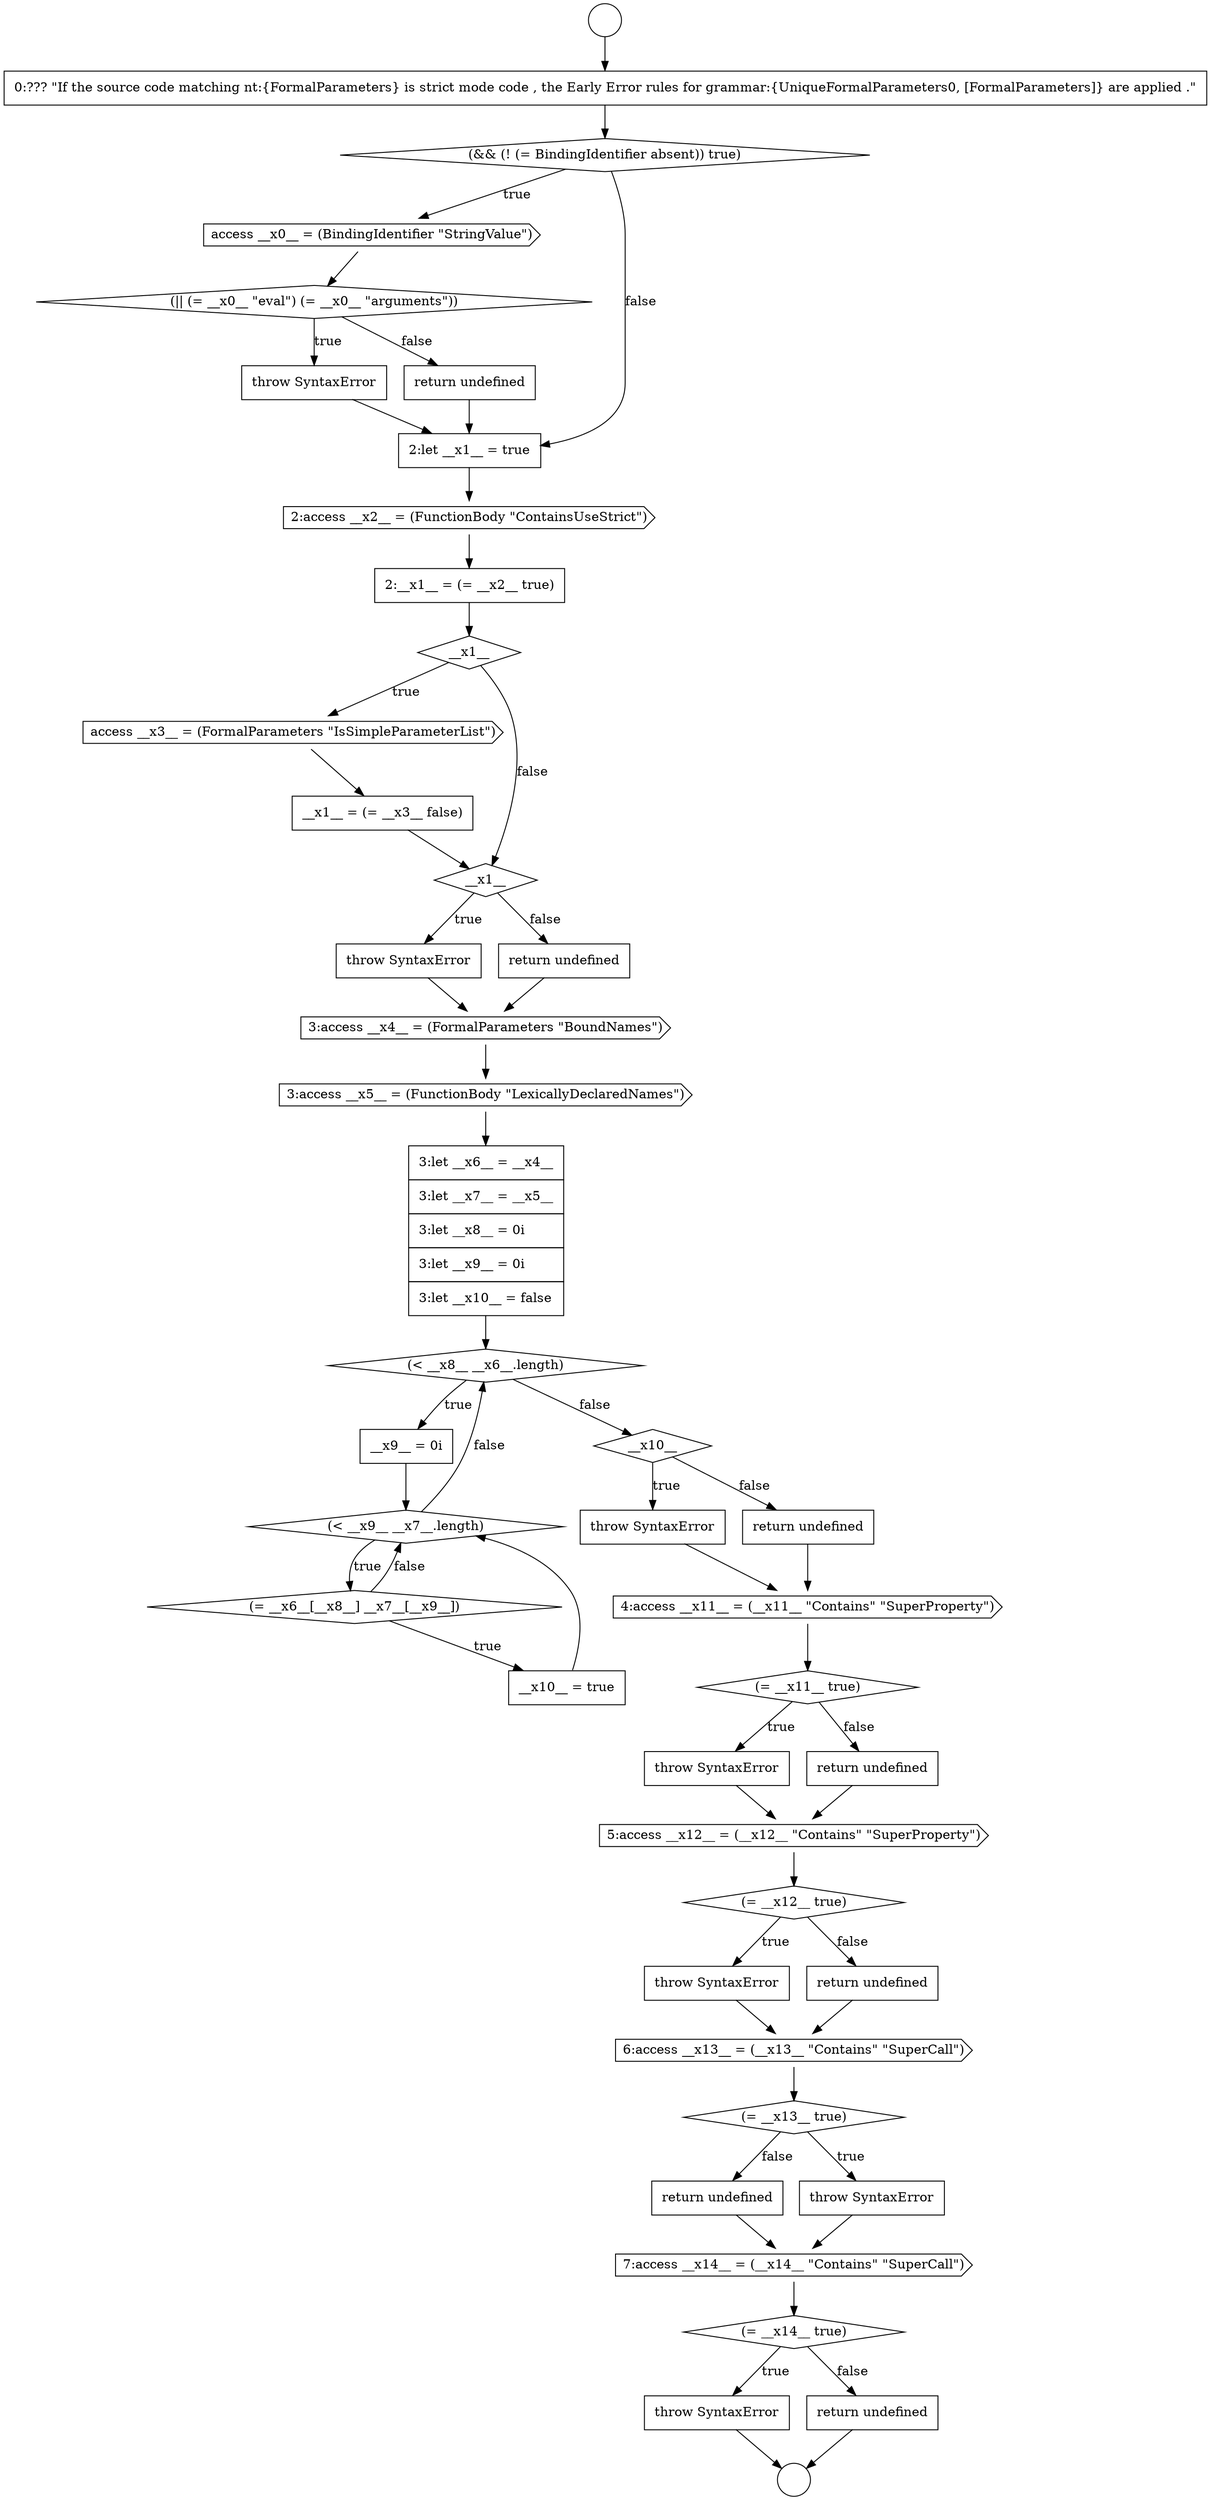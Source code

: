 digraph {
  node20325 [shape=cds, label=<<font color="black">5:access __x12__ = (__x12__ &quot;Contains&quot; &quot;SuperProperty&quot;)</font>> color="black" fillcolor="white" style=filled]
  node20313 [shape=diamond, label=<<font color="black">(&lt; __x8__ __x6__.length)</font>> color="black" fillcolor="white" style=filled]
  node20304 [shape=diamond, label=<<font color="black">__x1__</font>> color="black" fillcolor="white" style=filled]
  node20296 [shape=diamond, label=<<font color="black">(&amp;&amp; (! (= BindingIdentifier absent)) true)</font>> color="black" fillcolor="white" style=filled]
  node20335 [shape=none, margin=0, label=<<font color="black">
    <table border="0" cellborder="1" cellspacing="0" cellpadding="10">
      <tr><td align="left">throw SyntaxError</td></tr>
    </table>
  </font>> color="black" fillcolor="white" style=filled]
  node20330 [shape=diamond, label=<<font color="black">(= __x13__ true)</font>> color="black" fillcolor="white" style=filled]
  node20327 [shape=none, margin=0, label=<<font color="black">
    <table border="0" cellborder="1" cellspacing="0" cellpadding="10">
      <tr><td align="left">throw SyntaxError</td></tr>
    </table>
  </font>> color="black" fillcolor="white" style=filled]
  node20323 [shape=none, margin=0, label=<<font color="black">
    <table border="0" cellborder="1" cellspacing="0" cellpadding="10">
      <tr><td align="left">throw SyntaxError</td></tr>
    </table>
  </font>> color="black" fillcolor="white" style=filled]
  node20302 [shape=cds, label=<<font color="black">2:access __x2__ = (FunctionBody &quot;ContainsUseStrict&quot;)</font>> color="black" fillcolor="white" style=filled]
  node20334 [shape=diamond, label=<<font color="black">(= __x14__ true)</font>> color="black" fillcolor="white" style=filled]
  node20321 [shape=cds, label=<<font color="black">4:access __x11__ = (__x11__ &quot;Contains&quot; &quot;SuperProperty&quot;)</font>> color="black" fillcolor="white" style=filled]
  node20297 [shape=cds, label=<<font color="black">access __x0__ = (BindingIdentifier &quot;StringValue&quot;)</font>> color="black" fillcolor="white" style=filled]
  node20329 [shape=cds, label=<<font color="black">6:access __x13__ = (__x13__ &quot;Contains&quot; &quot;SuperCall&quot;)</font>> color="black" fillcolor="white" style=filled]
  node20300 [shape=none, margin=0, label=<<font color="black">
    <table border="0" cellborder="1" cellspacing="0" cellpadding="10">
      <tr><td align="left">return undefined</td></tr>
    </table>
  </font>> color="black" fillcolor="white" style=filled]
  node20332 [shape=none, margin=0, label=<<font color="black">
    <table border="0" cellborder="1" cellspacing="0" cellpadding="10">
      <tr><td align="left">return undefined</td></tr>
    </table>
  </font>> color="black" fillcolor="white" style=filled]
  node20320 [shape=none, margin=0, label=<<font color="black">
    <table border="0" cellborder="1" cellspacing="0" cellpadding="10">
      <tr><td align="left">return undefined</td></tr>
    </table>
  </font>> color="black" fillcolor="white" style=filled]
  node20305 [shape=cds, label=<<font color="black">access __x3__ = (FormalParameters &quot;IsSimpleParameterList&quot;)</font>> color="black" fillcolor="white" style=filled]
  node20293 [shape=circle label=" " color="black" fillcolor="white" style=filled]
  node20312 [shape=none, margin=0, label=<<font color="black">
    <table border="0" cellborder="1" cellspacing="0" cellpadding="10">
      <tr><td align="left">3:let __x6__ = __x4__</td></tr>
      <tr><td align="left">3:let __x7__ = __x5__</td></tr>
      <tr><td align="left">3:let __x8__ = 0i</td></tr>
      <tr><td align="left">3:let __x9__ = 0i</td></tr>
      <tr><td align="left">3:let __x10__ = false</td></tr>
    </table>
  </font>> color="black" fillcolor="white" style=filled]
  node20317 [shape=none, margin=0, label=<<font color="black">
    <table border="0" cellborder="1" cellspacing="0" cellpadding="10">
      <tr><td align="left">__x10__ = true</td></tr>
    </table>
  </font>> color="black" fillcolor="white" style=filled]
  node20308 [shape=none, margin=0, label=<<font color="black">
    <table border="0" cellborder="1" cellspacing="0" cellpadding="10">
      <tr><td align="left">throw SyntaxError</td></tr>
    </table>
  </font>> color="black" fillcolor="white" style=filled]
  node20299 [shape=none, margin=0, label=<<font color="black">
    <table border="0" cellborder="1" cellspacing="0" cellpadding="10">
      <tr><td align="left">throw SyntaxError</td></tr>
    </table>
  </font>> color="black" fillcolor="white" style=filled]
  node20294 [shape=circle label=" " color="black" fillcolor="white" style=filled]
  node20326 [shape=diamond, label=<<font color="black">(= __x12__ true)</font>> color="black" fillcolor="white" style=filled]
  node20309 [shape=none, margin=0, label=<<font color="black">
    <table border="0" cellborder="1" cellspacing="0" cellpadding="10">
      <tr><td align="left">return undefined</td></tr>
    </table>
  </font>> color="black" fillcolor="white" style=filled]
  node20331 [shape=none, margin=0, label=<<font color="black">
    <table border="0" cellborder="1" cellspacing="0" cellpadding="10">
      <tr><td align="left">throw SyntaxError</td></tr>
    </table>
  </font>> color="black" fillcolor="white" style=filled]
  node20316 [shape=diamond, label=<<font color="black">(= __x6__[__x8__] __x7__[__x9__])</font>> color="black" fillcolor="white" style=filled]
  node20303 [shape=none, margin=0, label=<<font color="black">
    <table border="0" cellborder="1" cellspacing="0" cellpadding="10">
      <tr><td align="left">2:__x1__ = (= __x2__ true)</td></tr>
    </table>
  </font>> color="black" fillcolor="white" style=filled]
  node20322 [shape=diamond, label=<<font color="black">(= __x11__ true)</font>> color="black" fillcolor="white" style=filled]
  node20328 [shape=none, margin=0, label=<<font color="black">
    <table border="0" cellborder="1" cellspacing="0" cellpadding="10">
      <tr><td align="left">return undefined</td></tr>
    </table>
  </font>> color="black" fillcolor="white" style=filled]
  node20315 [shape=diamond, label=<<font color="black">(&lt; __x9__ __x7__.length)</font>> color="black" fillcolor="white" style=filled]
  node20310 [shape=cds, label=<<font color="black">3:access __x4__ = (FormalParameters &quot;BoundNames&quot;)</font>> color="black" fillcolor="white" style=filled]
  node20295 [shape=none, margin=0, label=<<font color="black">
    <table border="0" cellborder="1" cellspacing="0" cellpadding="10">
      <tr><td align="left">0:??? &quot;If the source code matching nt:{FormalParameters} is strict mode code , the Early Error rules for grammar:{UniqueFormalParameters0, [FormalParameters]} are applied .&quot;</td></tr>
    </table>
  </font>> color="black" fillcolor="white" style=filled]
  node20298 [shape=diamond, label=<<font color="black">(|| (= __x0__ &quot;eval&quot;) (= __x0__ &quot;arguments&quot;))</font>> color="black" fillcolor="white" style=filled]
  node20319 [shape=none, margin=0, label=<<font color="black">
    <table border="0" cellborder="1" cellspacing="0" cellpadding="10">
      <tr><td align="left">throw SyntaxError</td></tr>
    </table>
  </font>> color="black" fillcolor="white" style=filled]
  node20306 [shape=none, margin=0, label=<<font color="black">
    <table border="0" cellborder="1" cellspacing="0" cellpadding="10">
      <tr><td align="left">__x1__ = (= __x3__ false)</td></tr>
    </table>
  </font>> color="black" fillcolor="white" style=filled]
  node20314 [shape=none, margin=0, label=<<font color="black">
    <table border="0" cellborder="1" cellspacing="0" cellpadding="10">
      <tr><td align="left">__x9__ = 0i</td></tr>
    </table>
  </font>> color="black" fillcolor="white" style=filled]
  node20336 [shape=none, margin=0, label=<<font color="black">
    <table border="0" cellborder="1" cellspacing="0" cellpadding="10">
      <tr><td align="left">return undefined</td></tr>
    </table>
  </font>> color="black" fillcolor="white" style=filled]
  node20311 [shape=cds, label=<<font color="black">3:access __x5__ = (FunctionBody &quot;LexicallyDeclaredNames&quot;)</font>> color="black" fillcolor="white" style=filled]
  node20333 [shape=cds, label=<<font color="black">7:access __x14__ = (__x14__ &quot;Contains&quot; &quot;SuperCall&quot;)</font>> color="black" fillcolor="white" style=filled]
  node20318 [shape=diamond, label=<<font color="black">__x10__</font>> color="black" fillcolor="white" style=filled]
  node20307 [shape=diamond, label=<<font color="black">__x1__</font>> color="black" fillcolor="white" style=filled]
  node20301 [shape=none, margin=0, label=<<font color="black">
    <table border="0" cellborder="1" cellspacing="0" cellpadding="10">
      <tr><td align="left">2:let __x1__ = true</td></tr>
    </table>
  </font>> color="black" fillcolor="white" style=filled]
  node20324 [shape=none, margin=0, label=<<font color="black">
    <table border="0" cellborder="1" cellspacing="0" cellpadding="10">
      <tr><td align="left">return undefined</td></tr>
    </table>
  </font>> color="black" fillcolor="white" style=filled]
  node20302 -> node20303 [ color="black"]
  node20319 -> node20321 [ color="black"]
  node20320 -> node20321 [ color="black"]
  node20326 -> node20327 [label=<<font color="black">true</font>> color="black"]
  node20326 -> node20328 [label=<<font color="black">false</font>> color="black"]
  node20314 -> node20315 [ color="black"]
  node20312 -> node20313 [ color="black"]
  node20295 -> node20296 [ color="black"]
  node20332 -> node20333 [ color="black"]
  node20318 -> node20319 [label=<<font color="black">true</font>> color="black"]
  node20318 -> node20320 [label=<<font color="black">false</font>> color="black"]
  node20328 -> node20329 [ color="black"]
  node20308 -> node20310 [ color="black"]
  node20311 -> node20312 [ color="black"]
  node20316 -> node20317 [label=<<font color="black">true</font>> color="black"]
  node20316 -> node20315 [label=<<font color="black">false</font>> color="black"]
  node20305 -> node20306 [ color="black"]
  node20309 -> node20310 [ color="black"]
  node20336 -> node20294 [ color="black"]
  node20325 -> node20326 [ color="black"]
  node20315 -> node20316 [label=<<font color="black">true</font>> color="black"]
  node20315 -> node20313 [label=<<font color="black">false</font>> color="black"]
  node20330 -> node20331 [label=<<font color="black">true</font>> color="black"]
  node20330 -> node20332 [label=<<font color="black">false</font>> color="black"]
  node20304 -> node20305 [label=<<font color="black">true</font>> color="black"]
  node20304 -> node20307 [label=<<font color="black">false</font>> color="black"]
  node20322 -> node20323 [label=<<font color="black">true</font>> color="black"]
  node20322 -> node20324 [label=<<font color="black">false</font>> color="black"]
  node20317 -> node20315 [ color="black"]
  node20303 -> node20304 [ color="black"]
  node20333 -> node20334 [ color="black"]
  node20293 -> node20295 [ color="black"]
  node20301 -> node20302 [ color="black"]
  node20321 -> node20322 [ color="black"]
  node20296 -> node20297 [label=<<font color="black">true</font>> color="black"]
  node20296 -> node20301 [label=<<font color="black">false</font>> color="black"]
  node20324 -> node20325 [ color="black"]
  node20331 -> node20333 [ color="black"]
  node20335 -> node20294 [ color="black"]
  node20300 -> node20301 [ color="black"]
  node20306 -> node20307 [ color="black"]
  node20307 -> node20308 [label=<<font color="black">true</font>> color="black"]
  node20307 -> node20309 [label=<<font color="black">false</font>> color="black"]
  node20299 -> node20301 [ color="black"]
  node20297 -> node20298 [ color="black"]
  node20313 -> node20314 [label=<<font color="black">true</font>> color="black"]
  node20313 -> node20318 [label=<<font color="black">false</font>> color="black"]
  node20323 -> node20325 [ color="black"]
  node20329 -> node20330 [ color="black"]
  node20298 -> node20299 [label=<<font color="black">true</font>> color="black"]
  node20298 -> node20300 [label=<<font color="black">false</font>> color="black"]
  node20334 -> node20335 [label=<<font color="black">true</font>> color="black"]
  node20334 -> node20336 [label=<<font color="black">false</font>> color="black"]
  node20327 -> node20329 [ color="black"]
  node20310 -> node20311 [ color="black"]
}
